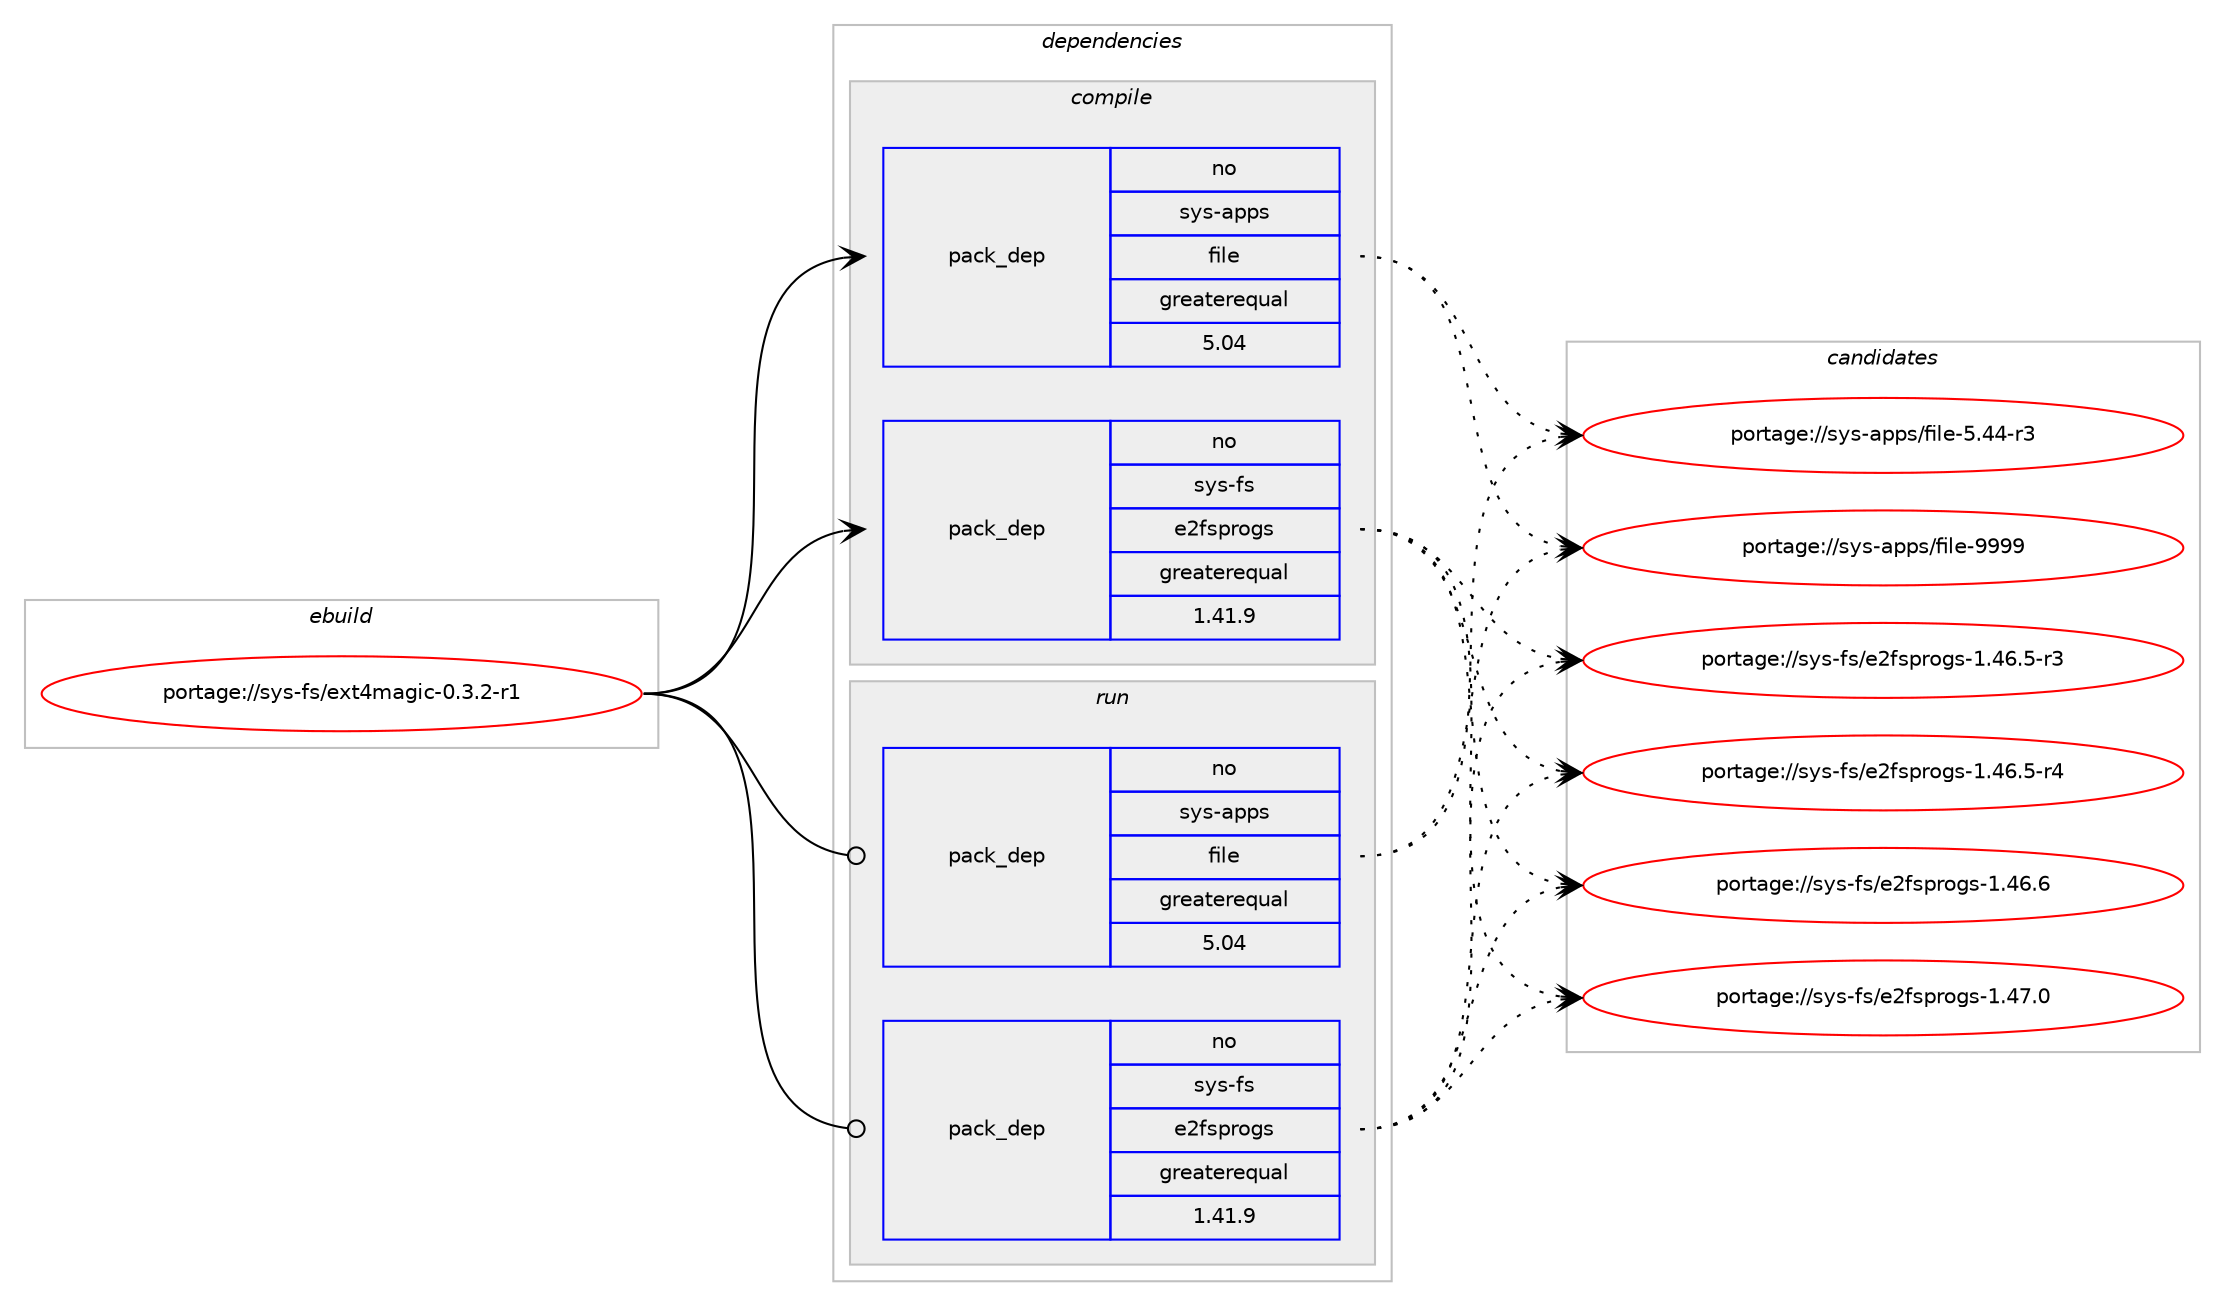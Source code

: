 digraph prolog {

# *************
# Graph options
# *************

newrank=true;
concentrate=true;
compound=true;
graph [rankdir=LR,fontname=Helvetica,fontsize=10,ranksep=1.5];#, ranksep=2.5, nodesep=0.2];
edge  [arrowhead=vee];
node  [fontname=Helvetica,fontsize=10];

# **********
# The ebuild
# **********

subgraph cluster_leftcol {
color=gray;
rank=same;
label=<<i>ebuild</i>>;
id [label="portage://sys-fs/ext4magic-0.3.2-r1", color=red, width=4, href="../sys-fs/ext4magic-0.3.2-r1.svg"];
}

# ****************
# The dependencies
# ****************

subgraph cluster_midcol {
color=gray;
label=<<i>dependencies</i>>;
subgraph cluster_compile {
fillcolor="#eeeeee";
style=filled;
label=<<i>compile</i>>;
# *** BEGIN UNKNOWN DEPENDENCY TYPE (TODO) ***
# id -> package_dependency(portage://sys-fs/ext4magic-0.3.2-r1,install,no,app-arch,bzip2,none,[,,],[],[])
# *** END UNKNOWN DEPENDENCY TYPE (TODO) ***

subgraph pack67 {
dependency115 [label=<<TABLE BORDER="0" CELLBORDER="1" CELLSPACING="0" CELLPADDING="4" WIDTH="220"><TR><TD ROWSPAN="6" CELLPADDING="30">pack_dep</TD></TR><TR><TD WIDTH="110">no</TD></TR><TR><TD>sys-apps</TD></TR><TR><TD>file</TD></TR><TR><TD>greaterequal</TD></TR><TR><TD>5.04</TD></TR></TABLE>>, shape=none, color=blue];
}
id:e -> dependency115:w [weight=20,style="solid",arrowhead="vee"];
# *** BEGIN UNKNOWN DEPENDENCY TYPE (TODO) ***
# id -> package_dependency(portage://sys-fs/ext4magic-0.3.2-r1,install,no,sys-apps,util-linux,none,[,,],[],[])
# *** END UNKNOWN DEPENDENCY TYPE (TODO) ***

subgraph pack68 {
dependency116 [label=<<TABLE BORDER="0" CELLBORDER="1" CELLSPACING="0" CELLPADDING="4" WIDTH="220"><TR><TD ROWSPAN="6" CELLPADDING="30">pack_dep</TD></TR><TR><TD WIDTH="110">no</TD></TR><TR><TD>sys-fs</TD></TR><TR><TD>e2fsprogs</TD></TR><TR><TD>greaterequal</TD></TR><TR><TD>1.41.9</TD></TR></TABLE>>, shape=none, color=blue];
}
id:e -> dependency116:w [weight=20,style="solid",arrowhead="vee"];
# *** BEGIN UNKNOWN DEPENDENCY TYPE (TODO) ***
# id -> package_dependency(portage://sys-fs/ext4magic-0.3.2-r1,install,no,sys-libs,zlib,none,[,,],[],[])
# *** END UNKNOWN DEPENDENCY TYPE (TODO) ***

}
subgraph cluster_compileandrun {
fillcolor="#eeeeee";
style=filled;
label=<<i>compile and run</i>>;
}
subgraph cluster_run {
fillcolor="#eeeeee";
style=filled;
label=<<i>run</i>>;
# *** BEGIN UNKNOWN DEPENDENCY TYPE (TODO) ***
# id -> package_dependency(portage://sys-fs/ext4magic-0.3.2-r1,run,no,app-arch,bzip2,none,[,,],[],[])
# *** END UNKNOWN DEPENDENCY TYPE (TODO) ***

subgraph pack69 {
dependency117 [label=<<TABLE BORDER="0" CELLBORDER="1" CELLSPACING="0" CELLPADDING="4" WIDTH="220"><TR><TD ROWSPAN="6" CELLPADDING="30">pack_dep</TD></TR><TR><TD WIDTH="110">no</TD></TR><TR><TD>sys-apps</TD></TR><TR><TD>file</TD></TR><TR><TD>greaterequal</TD></TR><TR><TD>5.04</TD></TR></TABLE>>, shape=none, color=blue];
}
id:e -> dependency117:w [weight=20,style="solid",arrowhead="odot"];
# *** BEGIN UNKNOWN DEPENDENCY TYPE (TODO) ***
# id -> package_dependency(portage://sys-fs/ext4magic-0.3.2-r1,run,no,sys-apps,util-linux,none,[,,],[],[])
# *** END UNKNOWN DEPENDENCY TYPE (TODO) ***

subgraph pack70 {
dependency118 [label=<<TABLE BORDER="0" CELLBORDER="1" CELLSPACING="0" CELLPADDING="4" WIDTH="220"><TR><TD ROWSPAN="6" CELLPADDING="30">pack_dep</TD></TR><TR><TD WIDTH="110">no</TD></TR><TR><TD>sys-fs</TD></TR><TR><TD>e2fsprogs</TD></TR><TR><TD>greaterequal</TD></TR><TR><TD>1.41.9</TD></TR></TABLE>>, shape=none, color=blue];
}
id:e -> dependency118:w [weight=20,style="solid",arrowhead="odot"];
# *** BEGIN UNKNOWN DEPENDENCY TYPE (TODO) ***
# id -> package_dependency(portage://sys-fs/ext4magic-0.3.2-r1,run,no,sys-libs,zlib,none,[,,],[],[])
# *** END UNKNOWN DEPENDENCY TYPE (TODO) ***

}
}

# **************
# The candidates
# **************

subgraph cluster_choices {
rank=same;
color=gray;
label=<<i>candidates</i>>;

subgraph choice67 {
color=black;
nodesep=1;
choice11512111545971121121154710210510810145534652524511451 [label="portage://sys-apps/file-5.44-r3", color=red, width=4,href="../sys-apps/file-5.44-r3.svg"];
choice1151211154597112112115471021051081014557575757 [label="portage://sys-apps/file-9999", color=red, width=4,href="../sys-apps/file-9999.svg"];
dependency115:e -> choice11512111545971121121154710210510810145534652524511451:w [style=dotted,weight="100"];
dependency115:e -> choice1151211154597112112115471021051081014557575757:w [style=dotted,weight="100"];
}
subgraph choice68 {
color=black;
nodesep=1;
choice115121115451021154710150102115112114111103115454946525446534511451 [label="portage://sys-fs/e2fsprogs-1.46.5-r3", color=red, width=4,href="../sys-fs/e2fsprogs-1.46.5-r3.svg"];
choice115121115451021154710150102115112114111103115454946525446534511452 [label="portage://sys-fs/e2fsprogs-1.46.5-r4", color=red, width=4,href="../sys-fs/e2fsprogs-1.46.5-r4.svg"];
choice11512111545102115471015010211511211411110311545494652544654 [label="portage://sys-fs/e2fsprogs-1.46.6", color=red, width=4,href="../sys-fs/e2fsprogs-1.46.6.svg"];
choice11512111545102115471015010211511211411110311545494652554648 [label="portage://sys-fs/e2fsprogs-1.47.0", color=red, width=4,href="../sys-fs/e2fsprogs-1.47.0.svg"];
dependency116:e -> choice115121115451021154710150102115112114111103115454946525446534511451:w [style=dotted,weight="100"];
dependency116:e -> choice115121115451021154710150102115112114111103115454946525446534511452:w [style=dotted,weight="100"];
dependency116:e -> choice11512111545102115471015010211511211411110311545494652544654:w [style=dotted,weight="100"];
dependency116:e -> choice11512111545102115471015010211511211411110311545494652554648:w [style=dotted,weight="100"];
}
subgraph choice69 {
color=black;
nodesep=1;
choice11512111545971121121154710210510810145534652524511451 [label="portage://sys-apps/file-5.44-r3", color=red, width=4,href="../sys-apps/file-5.44-r3.svg"];
choice1151211154597112112115471021051081014557575757 [label="portage://sys-apps/file-9999", color=red, width=4,href="../sys-apps/file-9999.svg"];
dependency117:e -> choice11512111545971121121154710210510810145534652524511451:w [style=dotted,weight="100"];
dependency117:e -> choice1151211154597112112115471021051081014557575757:w [style=dotted,weight="100"];
}
subgraph choice70 {
color=black;
nodesep=1;
choice115121115451021154710150102115112114111103115454946525446534511451 [label="portage://sys-fs/e2fsprogs-1.46.5-r3", color=red, width=4,href="../sys-fs/e2fsprogs-1.46.5-r3.svg"];
choice115121115451021154710150102115112114111103115454946525446534511452 [label="portage://sys-fs/e2fsprogs-1.46.5-r4", color=red, width=4,href="../sys-fs/e2fsprogs-1.46.5-r4.svg"];
choice11512111545102115471015010211511211411110311545494652544654 [label="portage://sys-fs/e2fsprogs-1.46.6", color=red, width=4,href="../sys-fs/e2fsprogs-1.46.6.svg"];
choice11512111545102115471015010211511211411110311545494652554648 [label="portage://sys-fs/e2fsprogs-1.47.0", color=red, width=4,href="../sys-fs/e2fsprogs-1.47.0.svg"];
dependency118:e -> choice115121115451021154710150102115112114111103115454946525446534511451:w [style=dotted,weight="100"];
dependency118:e -> choice115121115451021154710150102115112114111103115454946525446534511452:w [style=dotted,weight="100"];
dependency118:e -> choice11512111545102115471015010211511211411110311545494652544654:w [style=dotted,weight="100"];
dependency118:e -> choice11512111545102115471015010211511211411110311545494652554648:w [style=dotted,weight="100"];
}
}

}
